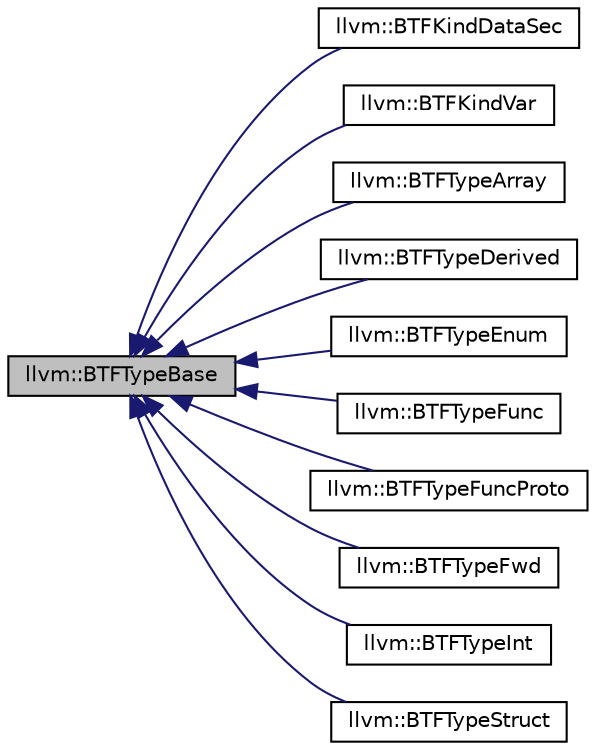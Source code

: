 digraph "llvm::BTFTypeBase"
{
 // LATEX_PDF_SIZE
  bgcolor="transparent";
  edge [fontname="Helvetica",fontsize="10",labelfontname="Helvetica",labelfontsize="10"];
  node [fontname="Helvetica",fontsize="10",shape="box"];
  rankdir="LR";
  Node1 [label="llvm::BTFTypeBase",height=0.2,width=0.4,color="black", fillcolor="grey75", style="filled", fontcolor="black",tooltip="The base class for BTF type generation."];
  Node1 -> Node2 [dir="back",color="midnightblue",fontsize="10",style="solid",fontname="Helvetica"];
  Node2 [label="llvm::BTFKindDataSec",height=0.2,width=0.4,color="black",URL="$classllvm_1_1BTFKindDataSec.html",tooltip="Handle data sections."];
  Node1 -> Node3 [dir="back",color="midnightblue",fontsize="10",style="solid",fontname="Helvetica"];
  Node3 [label="llvm::BTFKindVar",height=0.2,width=0.4,color="black",URL="$classllvm_1_1BTFKindVar.html",tooltip="Handle variable instances."];
  Node1 -> Node4 [dir="back",color="midnightblue",fontsize="10",style="solid",fontname="Helvetica"];
  Node4 [label="llvm::BTFTypeArray",height=0.2,width=0.4,color="black",URL="$classllvm_1_1BTFTypeArray.html",tooltip="Handle array type."];
  Node1 -> Node5 [dir="back",color="midnightblue",fontsize="10",style="solid",fontname="Helvetica"];
  Node5 [label="llvm::BTFTypeDerived",height=0.2,width=0.4,color="black",URL="$classllvm_1_1BTFTypeDerived.html",tooltip="Handle several derived types include pointer, const, volatile, typedef and restrict."];
  Node1 -> Node6 [dir="back",color="midnightblue",fontsize="10",style="solid",fontname="Helvetica"];
  Node6 [label="llvm::BTFTypeEnum",height=0.2,width=0.4,color="black",URL="$classllvm_1_1BTFTypeEnum.html",tooltip="Handle enumerate type."];
  Node1 -> Node7 [dir="back",color="midnightblue",fontsize="10",style="solid",fontname="Helvetica"];
  Node7 [label="llvm::BTFTypeFunc",height=0.2,width=0.4,color="black",URL="$classllvm_1_1BTFTypeFunc.html",tooltip="Handle subprogram."];
  Node1 -> Node8 [dir="back",color="midnightblue",fontsize="10",style="solid",fontname="Helvetica"];
  Node8 [label="llvm::BTFTypeFuncProto",height=0.2,width=0.4,color="black",URL="$classllvm_1_1BTFTypeFuncProto.html",tooltip="Handle function pointer."];
  Node1 -> Node9 [dir="back",color="midnightblue",fontsize="10",style="solid",fontname="Helvetica"];
  Node9 [label="llvm::BTFTypeFwd",height=0.2,width=0.4,color="black",URL="$classllvm_1_1BTFTypeFwd.html",tooltip="Handle struct or union forward declaration."];
  Node1 -> Node10 [dir="back",color="midnightblue",fontsize="10",style="solid",fontname="Helvetica"];
  Node10 [label="llvm::BTFTypeInt",height=0.2,width=0.4,color="black",URL="$classllvm_1_1BTFTypeInt.html",tooltip="Handle int type."];
  Node1 -> Node11 [dir="back",color="midnightblue",fontsize="10",style="solid",fontname="Helvetica"];
  Node11 [label="llvm::BTFTypeStruct",height=0.2,width=0.4,color="black",URL="$classllvm_1_1BTFTypeStruct.html",tooltip="Handle struct/union type."];
}

